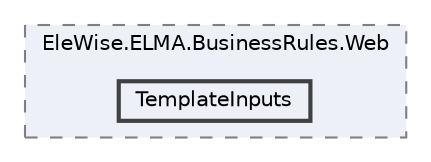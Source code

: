digraph "Web/Modules/EleWise.ELMA.BusinessRules.Web/TemplateInputs"
{
 // LATEX_PDF_SIZE
  bgcolor="transparent";
  edge [fontname=Helvetica,fontsize=10,labelfontname=Helvetica,labelfontsize=10];
  node [fontname=Helvetica,fontsize=10,shape=box,height=0.2,width=0.4];
  compound=true
  subgraph clusterdir_e46483da9f373966ce645ecac7252ff4 {
    graph [ bgcolor="#edf0f7", pencolor="grey50", label="EleWise.ELMA.BusinessRules.Web", fontname=Helvetica,fontsize=10 style="filled,dashed", URL="dir_e46483da9f373966ce645ecac7252ff4.html",tooltip=""]
  dir_518af72076981756c6ac098762b21d75 [label="TemplateInputs", fillcolor="#edf0f7", color="grey25", style="filled,bold", URL="dir_518af72076981756c6ac098762b21d75.html",tooltip=""];
  }
}

